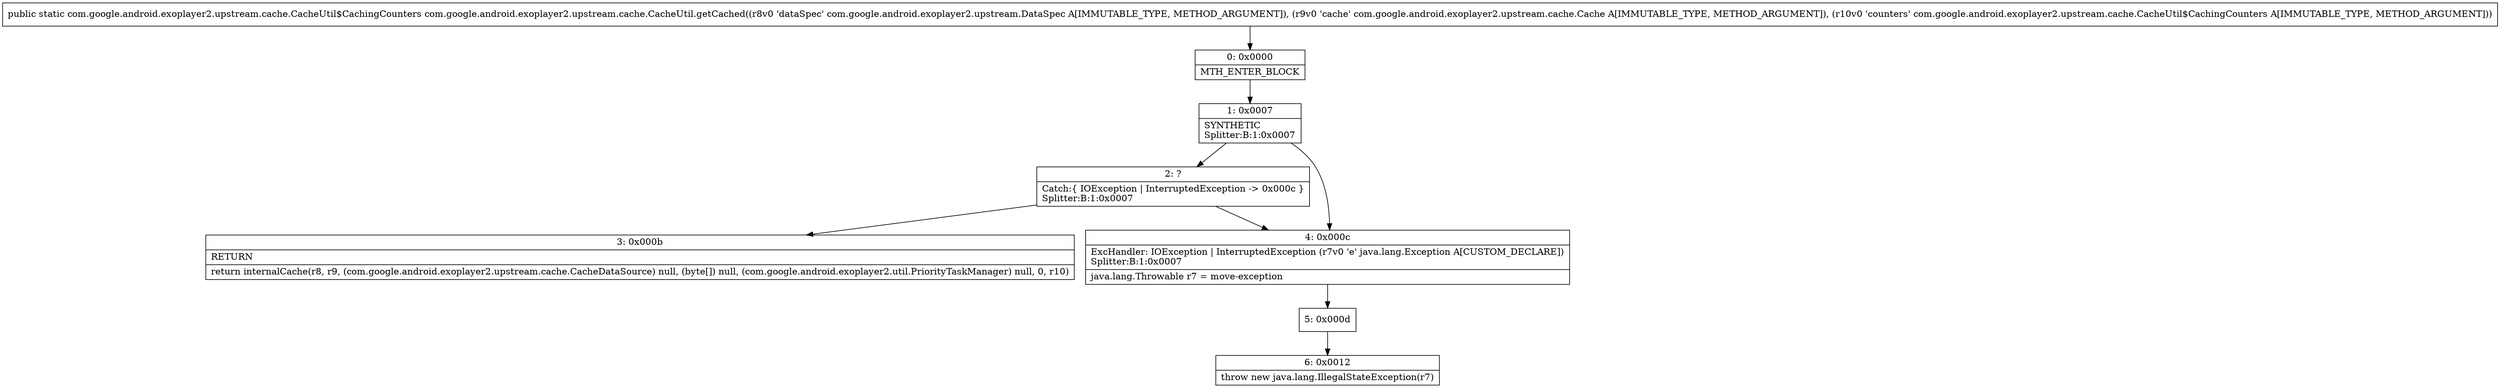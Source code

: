 digraph "CFG forcom.google.android.exoplayer2.upstream.cache.CacheUtil.getCached(Lcom\/google\/android\/exoplayer2\/upstream\/DataSpec;Lcom\/google\/android\/exoplayer2\/upstream\/cache\/Cache;Lcom\/google\/android\/exoplayer2\/upstream\/cache\/CacheUtil$CachingCounters;)Lcom\/google\/android\/exoplayer2\/upstream\/cache\/CacheUtil$CachingCounters;" {
Node_0 [shape=record,label="{0\:\ 0x0000|MTH_ENTER_BLOCK\l}"];
Node_1 [shape=record,label="{1\:\ 0x0007|SYNTHETIC\lSplitter:B:1:0x0007\l}"];
Node_2 [shape=record,label="{2\:\ ?|Catch:\{ IOException \| InterruptedException \-\> 0x000c \}\lSplitter:B:1:0x0007\l}"];
Node_3 [shape=record,label="{3\:\ 0x000b|RETURN\l|return internalCache(r8, r9, (com.google.android.exoplayer2.upstream.cache.CacheDataSource) null, (byte[]) null, (com.google.android.exoplayer2.util.PriorityTaskManager) null, 0, r10)\l}"];
Node_4 [shape=record,label="{4\:\ 0x000c|ExcHandler: IOException \| InterruptedException (r7v0 'e' java.lang.Exception A[CUSTOM_DECLARE])\lSplitter:B:1:0x0007\l|java.lang.Throwable r7 = move\-exception\l}"];
Node_5 [shape=record,label="{5\:\ 0x000d}"];
Node_6 [shape=record,label="{6\:\ 0x0012|throw new java.lang.IllegalStateException(r7)\l}"];
MethodNode[shape=record,label="{public static com.google.android.exoplayer2.upstream.cache.CacheUtil$CachingCounters com.google.android.exoplayer2.upstream.cache.CacheUtil.getCached((r8v0 'dataSpec' com.google.android.exoplayer2.upstream.DataSpec A[IMMUTABLE_TYPE, METHOD_ARGUMENT]), (r9v0 'cache' com.google.android.exoplayer2.upstream.cache.Cache A[IMMUTABLE_TYPE, METHOD_ARGUMENT]), (r10v0 'counters' com.google.android.exoplayer2.upstream.cache.CacheUtil$CachingCounters A[IMMUTABLE_TYPE, METHOD_ARGUMENT])) }"];
MethodNode -> Node_0;
Node_0 -> Node_1;
Node_1 -> Node_2;
Node_1 -> Node_4;
Node_2 -> Node_4;
Node_2 -> Node_3;
Node_4 -> Node_5;
Node_5 -> Node_6;
}

